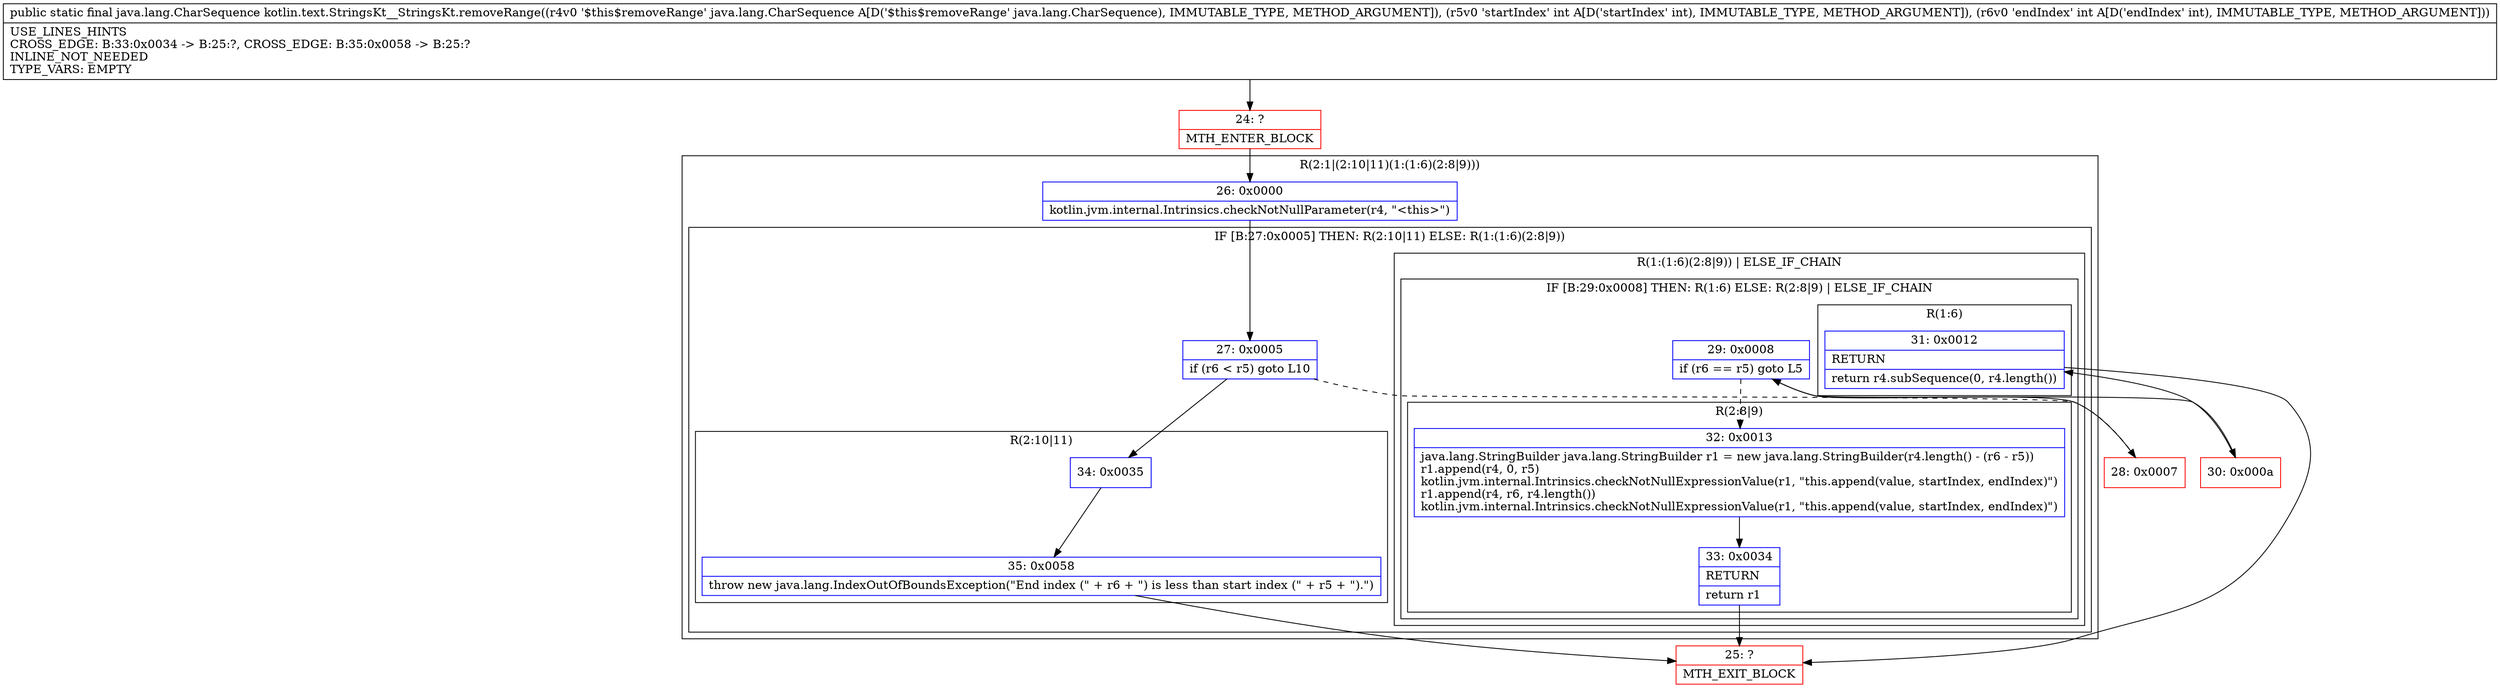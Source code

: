 digraph "CFG forkotlin.text.StringsKt__StringsKt.removeRange(Ljava\/lang\/CharSequence;II)Ljava\/lang\/CharSequence;" {
subgraph cluster_Region_1299689427 {
label = "R(2:1|(2:10|11)(1:(1:6)(2:8|9)))";
node [shape=record,color=blue];
Node_26 [shape=record,label="{26\:\ 0x0000|kotlin.jvm.internal.Intrinsics.checkNotNullParameter(r4, \"\<this\>\")\l}"];
subgraph cluster_IfRegion_1467138844 {
label = "IF [B:27:0x0005] THEN: R(2:10|11) ELSE: R(1:(1:6)(2:8|9))";
node [shape=record,color=blue];
Node_27 [shape=record,label="{27\:\ 0x0005|if (r6 \< r5) goto L10\l}"];
subgraph cluster_Region_7787382 {
label = "R(2:10|11)";
node [shape=record,color=blue];
Node_34 [shape=record,label="{34\:\ 0x0035}"];
Node_35 [shape=record,label="{35\:\ 0x0058|throw new java.lang.IndexOutOfBoundsException(\"End index (\" + r6 + \") is less than start index (\" + r5 + \").\")\l}"];
}
subgraph cluster_Region_2128664302 {
label = "R(1:(1:6)(2:8|9)) | ELSE_IF_CHAIN\l";
node [shape=record,color=blue];
subgraph cluster_IfRegion_236578774 {
label = "IF [B:29:0x0008] THEN: R(1:6) ELSE: R(2:8|9) | ELSE_IF_CHAIN\l";
node [shape=record,color=blue];
Node_29 [shape=record,label="{29\:\ 0x0008|if (r6 == r5) goto L5\l}"];
subgraph cluster_Region_1337114410 {
label = "R(1:6)";
node [shape=record,color=blue];
Node_31 [shape=record,label="{31\:\ 0x0012|RETURN\l|return r4.subSequence(0, r4.length())\l}"];
}
subgraph cluster_Region_1426052522 {
label = "R(2:8|9)";
node [shape=record,color=blue];
Node_32 [shape=record,label="{32\:\ 0x0013|java.lang.StringBuilder java.lang.StringBuilder r1 = new java.lang.StringBuilder(r4.length() \- (r6 \- r5))\lr1.append(r4, 0, r5)\lkotlin.jvm.internal.Intrinsics.checkNotNullExpressionValue(r1, \"this.append(value, startIndex, endIndex)\")\lr1.append(r4, r6, r4.length())\lkotlin.jvm.internal.Intrinsics.checkNotNullExpressionValue(r1, \"this.append(value, startIndex, endIndex)\")\l}"];
Node_33 [shape=record,label="{33\:\ 0x0034|RETURN\l|return r1\l}"];
}
}
}
}
}
Node_24 [shape=record,color=red,label="{24\:\ ?|MTH_ENTER_BLOCK\l}"];
Node_28 [shape=record,color=red,label="{28\:\ 0x0007}"];
Node_30 [shape=record,color=red,label="{30\:\ 0x000a}"];
Node_25 [shape=record,color=red,label="{25\:\ ?|MTH_EXIT_BLOCK\l}"];
MethodNode[shape=record,label="{public static final java.lang.CharSequence kotlin.text.StringsKt__StringsKt.removeRange((r4v0 '$this$removeRange' java.lang.CharSequence A[D('$this$removeRange' java.lang.CharSequence), IMMUTABLE_TYPE, METHOD_ARGUMENT]), (r5v0 'startIndex' int A[D('startIndex' int), IMMUTABLE_TYPE, METHOD_ARGUMENT]), (r6v0 'endIndex' int A[D('endIndex' int), IMMUTABLE_TYPE, METHOD_ARGUMENT]))  | USE_LINES_HINTS\lCROSS_EDGE: B:33:0x0034 \-\> B:25:?, CROSS_EDGE: B:35:0x0058 \-\> B:25:?\lINLINE_NOT_NEEDED\lTYPE_VARS: EMPTY\l}"];
MethodNode -> Node_24;Node_26 -> Node_27;
Node_27 -> Node_28[style=dashed];
Node_27 -> Node_34;
Node_34 -> Node_35;
Node_35 -> Node_25;
Node_29 -> Node_30;
Node_29 -> Node_32[style=dashed];
Node_31 -> Node_25;
Node_32 -> Node_33;
Node_33 -> Node_25;
Node_24 -> Node_26;
Node_28 -> Node_29;
Node_30 -> Node_31;
}

